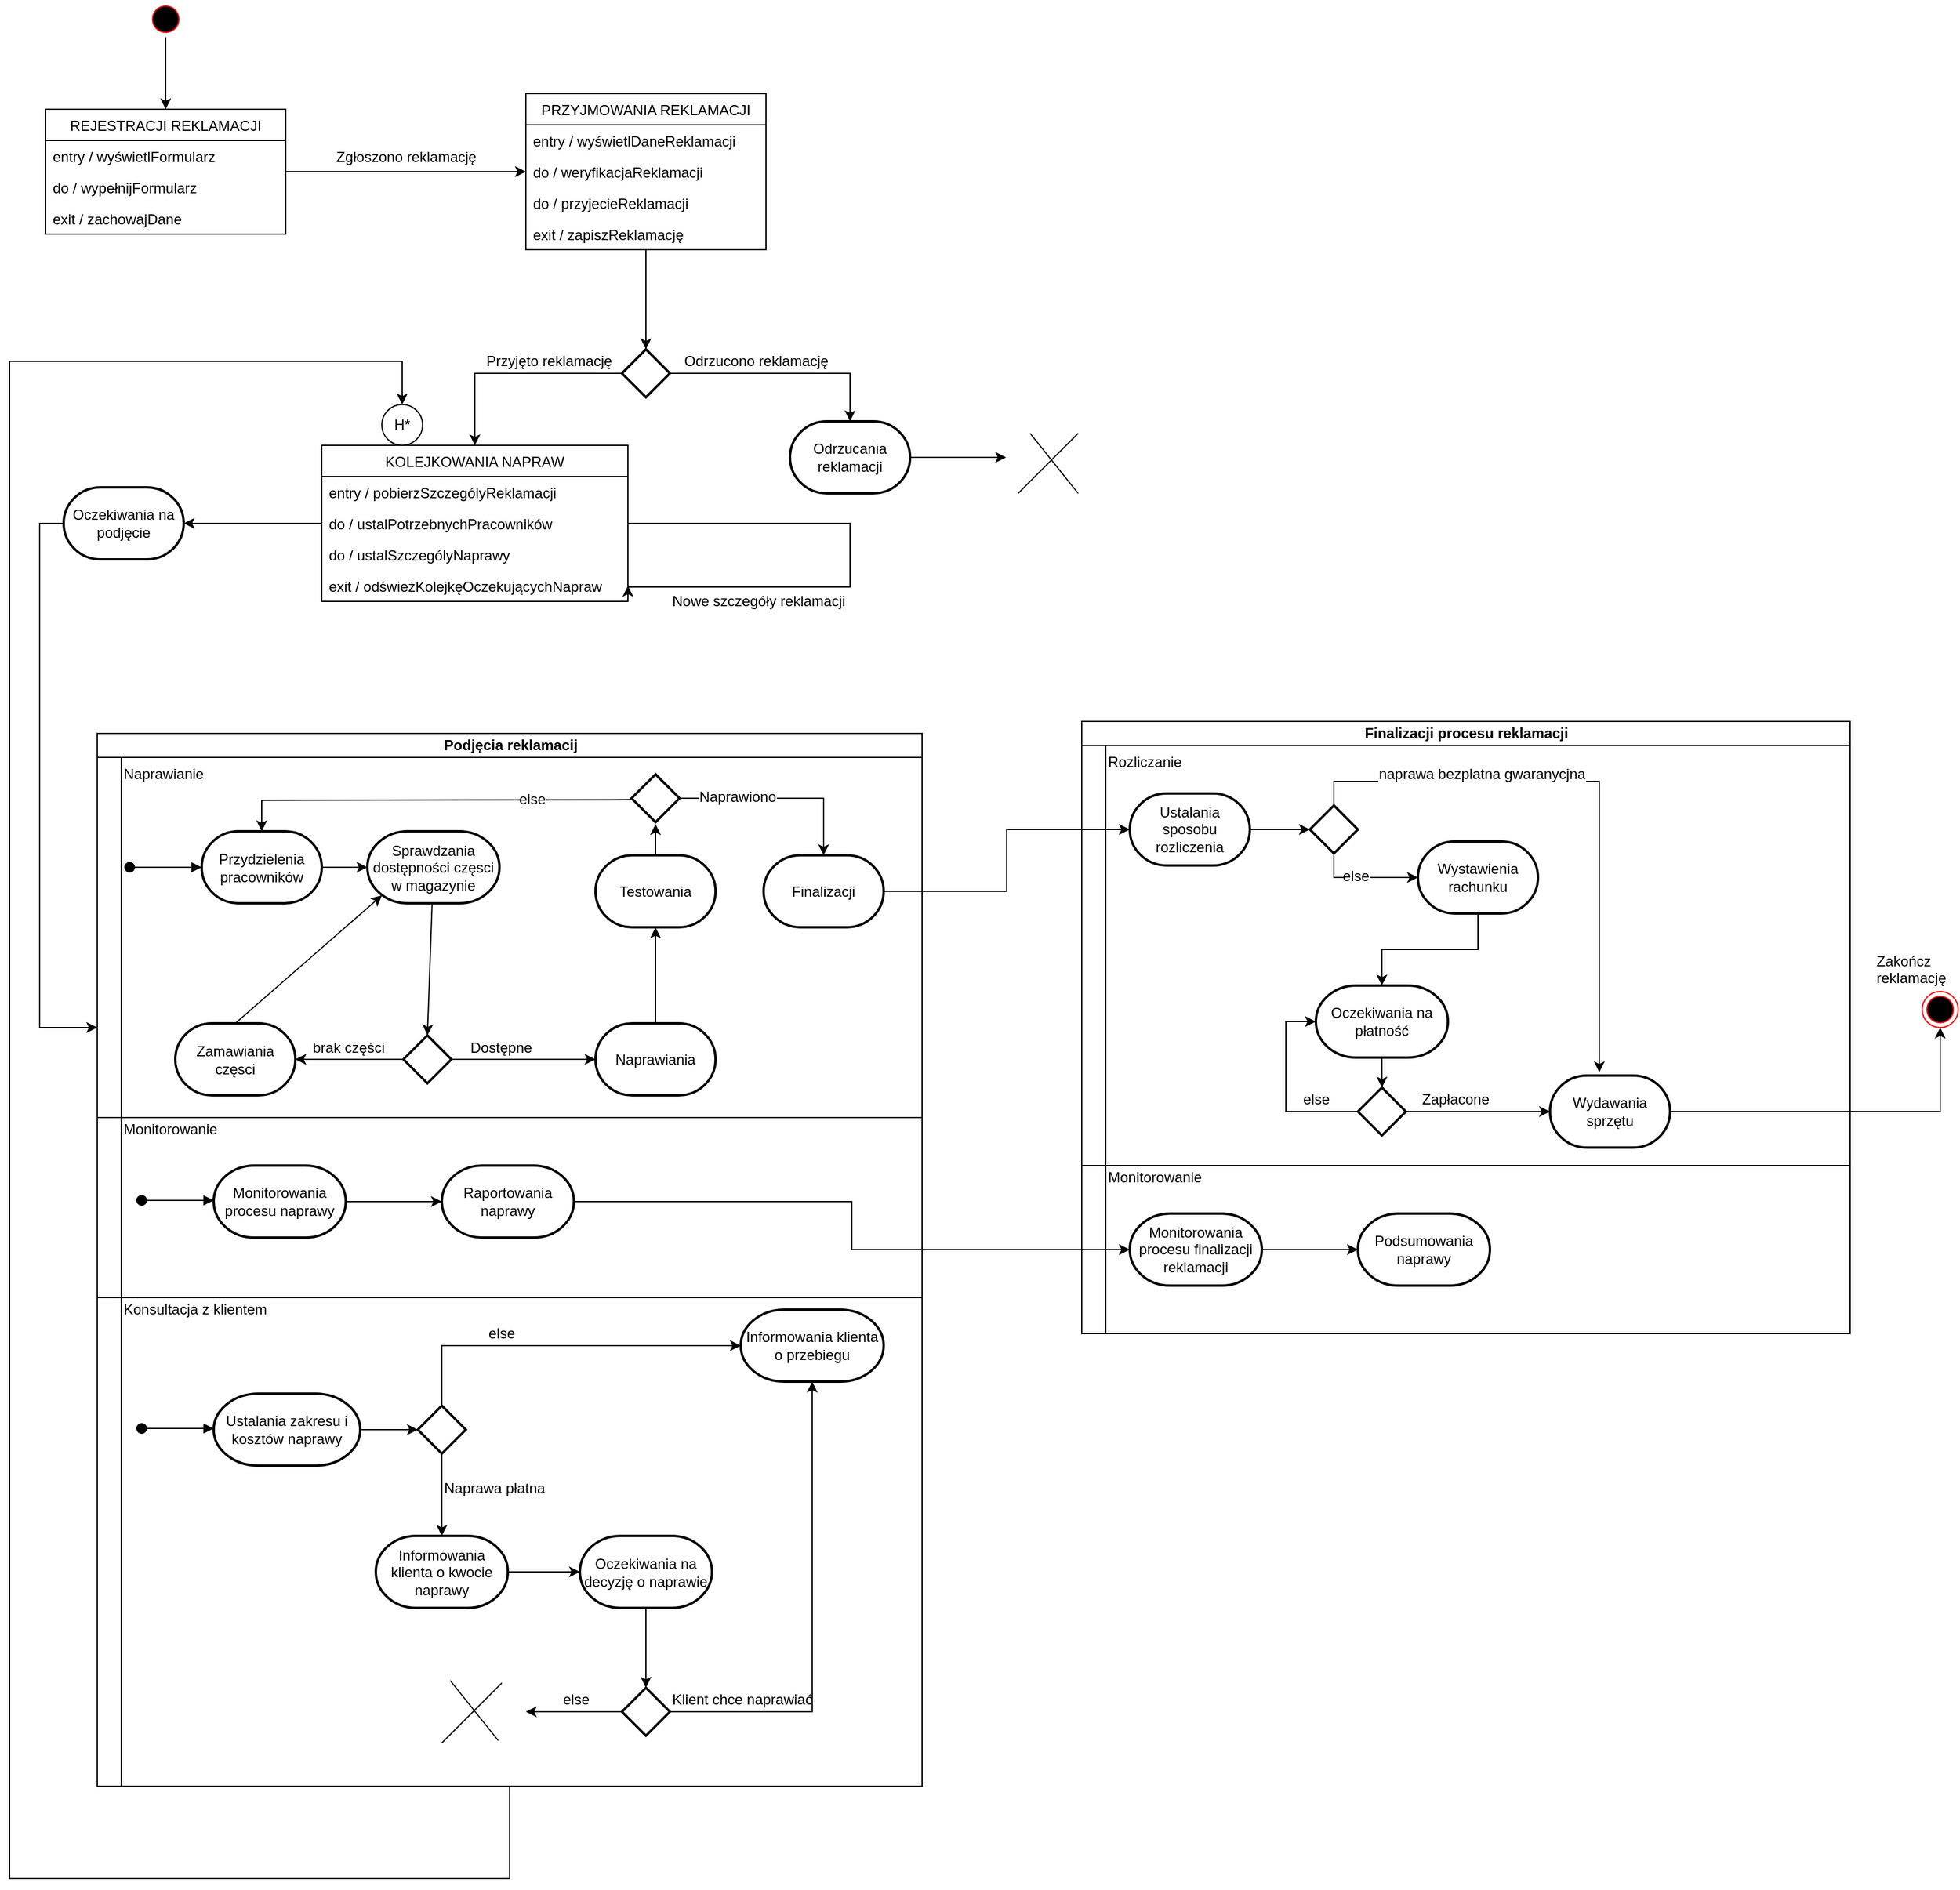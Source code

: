 <mxfile version="12.2.7" type="github" pages="1">
  <diagram id="sWQhrweaTxJVkF64-w0S" name="Strona-1">
    <mxGraphModel dx="1408" dy="910" grid="0" gridSize="10" guides="1" tooltips="1" connect="1" arrows="1" fold="1" page="0" pageScale="1" pageWidth="827" pageHeight="1169" math="0" shadow="0">
      <root>
        <mxCell id="0"/>
        <mxCell id="1" parent="0"/>
        <mxCell id="pL-gyyNDuQEbKSg_tsTS-9" value="" style="edgeStyle=orthogonalEdgeStyle;rounded=0;orthogonalLoop=1;jettySize=auto;html=1;" parent="1" source="pL-gyyNDuQEbKSg_tsTS-1" target="pL-gyyNDuQEbKSg_tsTS-5" edge="1">
          <mxGeometry relative="1" as="geometry"/>
        </mxCell>
        <mxCell id="pL-gyyNDuQEbKSg_tsTS-13" value="Zgłoszono reklamację" style="text;html=1;resizable=0;points=[];align=center;verticalAlign=middle;labelBackgroundColor=#ffffff;" parent="pL-gyyNDuQEbKSg_tsTS-9" vertex="1" connectable="0">
          <mxGeometry x="-0.258" y="1" relative="1" as="geometry">
            <mxPoint x="26" y="-11" as="offset"/>
          </mxGeometry>
        </mxCell>
        <mxCell id="pL-gyyNDuQEbKSg_tsTS-1" value="REJESTRACJI REKLAMACJI" style="swimlane;fontStyle=0;childLayout=stackLayout;horizontal=1;startSize=26;fillColor=none;horizontalStack=0;resizeParent=1;resizeParentMax=0;resizeLast=0;collapsible=1;marginBottom=0;" parent="1" vertex="1">
          <mxGeometry x="60" y="190" width="200" height="104" as="geometry"/>
        </mxCell>
        <mxCell id="pL-gyyNDuQEbKSg_tsTS-2" value="entry / wyświetlFormularz" style="text;strokeColor=none;fillColor=none;align=left;verticalAlign=top;spacingLeft=4;spacingRight=4;overflow=hidden;rotatable=0;points=[[0,0.5],[1,0.5]];portConstraint=eastwest;" parent="pL-gyyNDuQEbKSg_tsTS-1" vertex="1">
          <mxGeometry y="26" width="200" height="26" as="geometry"/>
        </mxCell>
        <mxCell id="pL-gyyNDuQEbKSg_tsTS-3" value="do / wypełnijFormularz" style="text;strokeColor=none;fillColor=none;align=left;verticalAlign=top;spacingLeft=4;spacingRight=4;overflow=hidden;rotatable=0;points=[[0,0.5],[1,0.5]];portConstraint=eastwest;" parent="pL-gyyNDuQEbKSg_tsTS-1" vertex="1">
          <mxGeometry y="52" width="200" height="26" as="geometry"/>
        </mxCell>
        <mxCell id="pL-gyyNDuQEbKSg_tsTS-4" value="exit / zachowajDane" style="text;strokeColor=none;fillColor=none;align=left;verticalAlign=top;spacingLeft=4;spacingRight=4;overflow=hidden;rotatable=0;points=[[0,0.5],[1,0.5]];portConstraint=eastwest;" parent="pL-gyyNDuQEbKSg_tsTS-1" vertex="1">
          <mxGeometry y="78" width="200" height="26" as="geometry"/>
        </mxCell>
        <mxCell id="gvi44fqBy3mtaU1irPAX-25" value="KOLEJKOWANIA NAPRAW" style="swimlane;fontStyle=0;childLayout=stackLayout;horizontal=1;startSize=26;fillColor=none;horizontalStack=0;resizeParent=1;resizeParentMax=0;resizeLast=0;collapsible=1;marginBottom=0;" parent="1" vertex="1">
          <mxGeometry x="290" y="470" width="255" height="130" as="geometry"/>
        </mxCell>
        <mxCell id="gvi44fqBy3mtaU1irPAX-26" value="entry / pobierzSzczególyReklamacji" style="text;strokeColor=none;fillColor=none;align=left;verticalAlign=top;spacingLeft=4;spacingRight=4;overflow=hidden;rotatable=0;points=[[0,0.5],[1,0.5]];portConstraint=eastwest;" parent="gvi44fqBy3mtaU1irPAX-25" vertex="1">
          <mxGeometry y="26" width="255" height="26" as="geometry"/>
        </mxCell>
        <mxCell id="gvi44fqBy3mtaU1irPAX-32" style="edgeStyle=orthogonalEdgeStyle;rounded=0;orthogonalLoop=1;jettySize=auto;html=1;exitX=1;exitY=0.5;exitDx=0;exitDy=0;entryX=1;entryY=0.5;entryDx=0;entryDy=0;" parent="gvi44fqBy3mtaU1irPAX-25" source="gvi44fqBy3mtaU1irPAX-27" target="gvi44fqBy3mtaU1irPAX-28" edge="1">
          <mxGeometry relative="1" as="geometry">
            <Array as="points">
              <mxPoint x="440" y="65"/>
              <mxPoint x="440" y="118"/>
            </Array>
          </mxGeometry>
        </mxCell>
        <mxCell id="gvi44fqBy3mtaU1irPAX-27" value="do / ustalPotrzebnychPracowników" style="text;strokeColor=none;fillColor=none;align=left;verticalAlign=top;spacingLeft=4;spacingRight=4;overflow=hidden;rotatable=0;points=[[0,0.5],[1,0.5]];portConstraint=eastwest;" parent="gvi44fqBy3mtaU1irPAX-25" vertex="1">
          <mxGeometry y="52" width="255" height="26" as="geometry"/>
        </mxCell>
        <mxCell id="gvi44fqBy3mtaU1irPAX-31" value="do / ustalSzczególyNaprawy" style="text;strokeColor=none;fillColor=none;align=left;verticalAlign=top;spacingLeft=4;spacingRight=4;overflow=hidden;rotatable=0;points=[[0,0.5],[1,0.5]];portConstraint=eastwest;" parent="gvi44fqBy3mtaU1irPAX-25" vertex="1">
          <mxGeometry y="78" width="255" height="26" as="geometry"/>
        </mxCell>
        <mxCell id="gvi44fqBy3mtaU1irPAX-28" value="exit / odświeżKolejkęOczekującychNapraw" style="text;strokeColor=none;fillColor=none;align=left;verticalAlign=top;spacingLeft=4;spacingRight=4;overflow=hidden;rotatable=0;points=[[0,0.5],[1,0.5]];portConstraint=eastwest;" parent="gvi44fqBy3mtaU1irPAX-25" vertex="1">
          <mxGeometry y="104" width="255" height="26" as="geometry"/>
        </mxCell>
        <mxCell id="gvi44fqBy3mtaU1irPAX-14" value="" style="edgeStyle=orthogonalEdgeStyle;rounded=0;orthogonalLoop=1;jettySize=auto;html=1;" parent="1" source="pL-gyyNDuQEbKSg_tsTS-5" edge="1">
          <mxGeometry relative="1" as="geometry">
            <mxPoint x="560" y="390" as="targetPoint"/>
          </mxGeometry>
        </mxCell>
        <mxCell id="pL-gyyNDuQEbKSg_tsTS-5" value="PRZYJMOWANIA REKLAMACJI" style="swimlane;fontStyle=0;childLayout=stackLayout;horizontal=1;startSize=26;fillColor=none;horizontalStack=0;resizeParent=1;resizeParentMax=0;resizeLast=0;collapsible=1;marginBottom=0;" parent="1" vertex="1">
          <mxGeometry x="460" y="177" width="200" height="130" as="geometry">
            <mxRectangle x="460" y="177" width="201" height="26" as="alternateBounds"/>
          </mxGeometry>
        </mxCell>
        <mxCell id="pL-gyyNDuQEbKSg_tsTS-6" value="entry / wyświetlDaneReklamacji" style="text;strokeColor=none;fillColor=none;align=left;verticalAlign=top;spacingLeft=4;spacingRight=4;overflow=hidden;rotatable=0;points=[[0,0.5],[1,0.5]];portConstraint=eastwest;" parent="pL-gyyNDuQEbKSg_tsTS-5" vertex="1">
          <mxGeometry y="26" width="200" height="26" as="geometry"/>
        </mxCell>
        <mxCell id="pL-gyyNDuQEbKSg_tsTS-7" value="do / weryfikacjaReklamacji" style="text;strokeColor=none;fillColor=none;align=left;verticalAlign=top;spacingLeft=4;spacingRight=4;overflow=hidden;rotatable=0;points=[[0,0.5],[1,0.5]];portConstraint=eastwest;" parent="pL-gyyNDuQEbKSg_tsTS-5" vertex="1">
          <mxGeometry y="52" width="200" height="26" as="geometry"/>
        </mxCell>
        <mxCell id="pL-gyyNDuQEbKSg_tsTS-8" value="do / przyjecieReklamacji" style="text;strokeColor=none;fillColor=none;align=left;verticalAlign=top;spacingLeft=4;spacingRight=4;overflow=hidden;rotatable=0;points=[[0,0.5],[1,0.5]];portConstraint=eastwest;" parent="pL-gyyNDuQEbKSg_tsTS-5" vertex="1">
          <mxGeometry y="78" width="200" height="26" as="geometry"/>
        </mxCell>
        <mxCell id="pL-gyyNDuQEbKSg_tsTS-10" value="exit / zapiszReklamację" style="text;strokeColor=none;fillColor=none;align=left;verticalAlign=top;spacingLeft=4;spacingRight=4;overflow=hidden;rotatable=0;points=[[0,0.5],[1,0.5]];portConstraint=eastwest;" parent="pL-gyyNDuQEbKSg_tsTS-5" vertex="1">
          <mxGeometry y="104" width="200" height="26" as="geometry"/>
        </mxCell>
        <mxCell id="pL-gyyNDuQEbKSg_tsTS-99" style="edgeStyle=orthogonalEdgeStyle;rounded=0;orthogonalLoop=1;jettySize=auto;html=1;exitX=0;exitY=0.5;exitDx=0;exitDy=0;exitPerimeter=0;entryX=0;entryY=0.75;entryDx=0;entryDy=0;" parent="1" source="pL-gyyNDuQEbKSg_tsTS-12" target="pL-gyyNDuQEbKSg_tsTS-23" edge="1">
          <mxGeometry relative="1" as="geometry"/>
        </mxCell>
        <mxCell id="pL-gyyNDuQEbKSg_tsTS-12" value="Oczekiwania na podjęcie" style="strokeWidth=2;html=1;shape=mxgraph.flowchart.terminator;whiteSpace=wrap;" parent="1" vertex="1">
          <mxGeometry x="75" y="505" width="100" height="60" as="geometry"/>
        </mxCell>
        <mxCell id="pL-gyyNDuQEbKSg_tsTS-15" style="rounded=0;orthogonalLoop=1;jettySize=auto;html=1;exitX=0;exitY=0.5;exitDx=0;exitDy=0;exitPerimeter=0;edgeStyle=orthogonalEdgeStyle;entryX=0.5;entryY=0;entryDx=0;entryDy=0;" parent="1" source="gvi44fqBy3mtaU1irPAX-7" target="gvi44fqBy3mtaU1irPAX-25" edge="1">
          <mxGeometry relative="1" as="geometry">
            <mxPoint x="460" y="460" as="targetPoint"/>
          </mxGeometry>
        </mxCell>
        <mxCell id="pL-gyyNDuQEbKSg_tsTS-18" value="Przyjęto reklamację" style="text;html=1;resizable=0;points=[];align=center;verticalAlign=middle;labelBackgroundColor=#ffffff;" parent="pL-gyyNDuQEbKSg_tsTS-15" vertex="1" connectable="0">
          <mxGeometry x="-0.263" y="1" relative="1" as="geometry">
            <mxPoint x="6" y="-11" as="offset"/>
          </mxGeometry>
        </mxCell>
        <mxCell id="pL-gyyNDuQEbKSg_tsTS-22" value="Podjęcia reklamacij" style="swimlane;html=1;childLayout=stackLayout;resizeParent=1;resizeParentMax=0;horizontal=1;startSize=20;horizontalStack=0;" parent="1" vertex="1">
          <mxGeometry x="103" y="710" width="687" height="877" as="geometry"/>
        </mxCell>
        <mxCell id="pL-gyyNDuQEbKSg_tsTS-23" value="" style="swimlane;html=1;startSize=20;horizontal=0;" parent="pL-gyyNDuQEbKSg_tsTS-22" vertex="1">
          <mxGeometry y="20" width="687" height="300" as="geometry"/>
        </mxCell>
        <mxCell id="pL-gyyNDuQEbKSg_tsTS-40" style="edgeStyle=none;rounded=0;orthogonalLoop=1;jettySize=auto;html=1;exitX=1;exitY=0.5;exitDx=0;exitDy=0;exitPerimeter=0;entryX=0;entryY=0.5;entryDx=0;entryDy=0;entryPerimeter=0;" parent="pL-gyyNDuQEbKSg_tsTS-23" source="pL-gyyNDuQEbKSg_tsTS-26" target="pL-gyyNDuQEbKSg_tsTS-27" edge="1">
          <mxGeometry relative="1" as="geometry"/>
        </mxCell>
        <mxCell id="pL-gyyNDuQEbKSg_tsTS-26" value="Przydzielenia pracowników" style="strokeWidth=2;html=1;shape=mxgraph.flowchart.terminator;whiteSpace=wrap;" parent="pL-gyyNDuQEbKSg_tsTS-23" vertex="1">
          <mxGeometry x="87" y="61.5" width="100" height="60" as="geometry"/>
        </mxCell>
        <mxCell id="pL-gyyNDuQEbKSg_tsTS-29" value="" style="edgeStyle=none;rounded=0;orthogonalLoop=1;jettySize=auto;html=1;entryX=0.5;entryY=0;entryDx=0;entryDy=0;entryPerimeter=0;" parent="pL-gyyNDuQEbKSg_tsTS-23" source="pL-gyyNDuQEbKSg_tsTS-27" target="pL-gyyNDuQEbKSg_tsTS-30" edge="1">
          <mxGeometry relative="1" as="geometry">
            <mxPoint x="275" y="121.5" as="targetPoint"/>
          </mxGeometry>
        </mxCell>
        <mxCell id="pL-gyyNDuQEbKSg_tsTS-27" value="Sprawdzania dostępności częsci w magazynie" style="strokeWidth=2;html=1;shape=mxgraph.flowchart.terminator;whiteSpace=wrap;" parent="pL-gyyNDuQEbKSg_tsTS-23" vertex="1">
          <mxGeometry x="225" y="61.5" width="110" height="60" as="geometry"/>
        </mxCell>
        <mxCell id="pL-gyyNDuQEbKSg_tsTS-32" value="" style="edgeStyle=none;rounded=0;orthogonalLoop=1;jettySize=auto;html=1;entryX=0;entryY=0.5;entryDx=0;entryDy=0;entryPerimeter=0;" parent="pL-gyyNDuQEbKSg_tsTS-23" source="pL-gyyNDuQEbKSg_tsTS-30" target="pL-gyyNDuQEbKSg_tsTS-42" edge="1">
          <mxGeometry relative="1" as="geometry">
            <mxPoint x="375" y="251.5" as="targetPoint"/>
          </mxGeometry>
        </mxCell>
        <mxCell id="pL-gyyNDuQEbKSg_tsTS-39" value="Dostępne" style="text;html=1;resizable=0;points=[];align=center;verticalAlign=middle;labelBackgroundColor=#ffffff;" parent="pL-gyyNDuQEbKSg_tsTS-32" vertex="1" connectable="0">
          <mxGeometry x="-0.45" y="3" relative="1" as="geometry">
            <mxPoint x="8" y="-7" as="offset"/>
          </mxGeometry>
        </mxCell>
        <mxCell id="pL-gyyNDuQEbKSg_tsTS-34" value="" style="edgeStyle=none;rounded=0;orthogonalLoop=1;jettySize=auto;html=1;entryX=1;entryY=0.5;entryDx=0;entryDy=0;entryPerimeter=0;" parent="pL-gyyNDuQEbKSg_tsTS-23" source="pL-gyyNDuQEbKSg_tsTS-30" target="pL-gyyNDuQEbKSg_tsTS-36" edge="1">
          <mxGeometry relative="1" as="geometry">
            <mxPoint x="175" y="251.5" as="targetPoint"/>
          </mxGeometry>
        </mxCell>
        <mxCell id="pL-gyyNDuQEbKSg_tsTS-35" value="brak części" style="text;html=1;resizable=0;points=[];align=center;verticalAlign=middle;labelBackgroundColor=#ffffff;" parent="pL-gyyNDuQEbKSg_tsTS-34" vertex="1" connectable="0">
          <mxGeometry x="0.275" y="-2" relative="1" as="geometry">
            <mxPoint x="11" y="-8" as="offset"/>
          </mxGeometry>
        </mxCell>
        <mxCell id="pL-gyyNDuQEbKSg_tsTS-30" value="" style="strokeWidth=2;html=1;shape=mxgraph.flowchart.decision;whiteSpace=wrap;" parent="pL-gyyNDuQEbKSg_tsTS-23" vertex="1">
          <mxGeometry x="255" y="231.5" width="40" height="40" as="geometry"/>
        </mxCell>
        <mxCell id="pL-gyyNDuQEbKSg_tsTS-41" style="edgeStyle=none;rounded=0;orthogonalLoop=1;jettySize=auto;html=1;exitX=0.5;exitY=0;exitDx=0;exitDy=0;exitPerimeter=0;entryX=0.11;entryY=0.89;entryDx=0;entryDy=0;entryPerimeter=0;" parent="pL-gyyNDuQEbKSg_tsTS-23" source="pL-gyyNDuQEbKSg_tsTS-36" target="pL-gyyNDuQEbKSg_tsTS-27" edge="1">
          <mxGeometry relative="1" as="geometry"/>
        </mxCell>
        <mxCell id="pL-gyyNDuQEbKSg_tsTS-36" value="Zamawiania częsci" style="strokeWidth=2;html=1;shape=mxgraph.flowchart.terminator;whiteSpace=wrap;" parent="pL-gyyNDuQEbKSg_tsTS-23" vertex="1">
          <mxGeometry x="65" y="221.5" width="100" height="60" as="geometry"/>
        </mxCell>
        <mxCell id="pL-gyyNDuQEbKSg_tsTS-87" value="" style="edgeStyle=none;rounded=0;orthogonalLoop=1;jettySize=auto;html=1;" parent="pL-gyyNDuQEbKSg_tsTS-23" source="pL-gyyNDuQEbKSg_tsTS-42" target="pL-gyyNDuQEbKSg_tsTS-86" edge="1">
          <mxGeometry relative="1" as="geometry"/>
        </mxCell>
        <mxCell id="pL-gyyNDuQEbKSg_tsTS-42" value="Naprawiania" style="strokeWidth=2;html=1;shape=mxgraph.flowchart.terminator;whiteSpace=wrap;" parent="pL-gyyNDuQEbKSg_tsTS-23" vertex="1">
          <mxGeometry x="415" y="221.5" width="100" height="60" as="geometry"/>
        </mxCell>
        <mxCell id="pL-gyyNDuQEbKSg_tsTS-89" style="edgeStyle=none;rounded=0;orthogonalLoop=1;jettySize=auto;html=1;exitX=0.5;exitY=0;exitDx=0;exitDy=0;exitPerimeter=0;entryX=0.5;entryY=1;entryDx=0;entryDy=0;entryPerimeter=0;" parent="pL-gyyNDuQEbKSg_tsTS-23" source="pL-gyyNDuQEbKSg_tsTS-86" edge="1">
          <mxGeometry relative="1" as="geometry">
            <mxPoint x="465" y="55.5" as="targetPoint"/>
          </mxGeometry>
        </mxCell>
        <mxCell id="pL-gyyNDuQEbKSg_tsTS-86" value="Testowania" style="strokeWidth=2;html=1;shape=mxgraph.flowchart.terminator;whiteSpace=wrap;" parent="pL-gyyNDuQEbKSg_tsTS-23" vertex="1">
          <mxGeometry x="415" y="81.5" width="100" height="60" as="geometry"/>
        </mxCell>
        <mxCell id="pL-gyyNDuQEbKSg_tsTS-43" value="Naprawianie" style="text;html=1;resizable=0;points=[];autosize=1;align=left;verticalAlign=top;spacingTop=-4;" parent="pL-gyyNDuQEbKSg_tsTS-23" vertex="1">
          <mxGeometry x="20" y="4" width="90" height="20" as="geometry"/>
        </mxCell>
        <mxCell id="gvi44fqBy3mtaU1irPAX-40" style="rounded=0;orthogonalLoop=1;jettySize=auto;html=1;exitX=0;exitY=0.5;exitDx=0;exitDy=0;exitPerimeter=0;entryX=0.5;entryY=0;entryDx=0;entryDy=0;entryPerimeter=0;edgeStyle=orthogonalEdgeStyle;" parent="pL-gyyNDuQEbKSg_tsTS-23" target="pL-gyyNDuQEbKSg_tsTS-26" edge="1">
          <mxGeometry relative="1" as="geometry">
            <mxPoint x="445" y="35.167" as="sourcePoint"/>
          </mxGeometry>
        </mxCell>
        <mxCell id="gvi44fqBy3mtaU1irPAX-41" value="else" style="text;html=1;resizable=0;points=[];align=center;verticalAlign=middle;labelBackgroundColor=#ffffff;" parent="gvi44fqBy3mtaU1irPAX-40" vertex="1" connectable="0">
          <mxGeometry x="-0.503" y="-1" relative="1" as="geometry">
            <mxPoint as="offset"/>
          </mxGeometry>
        </mxCell>
        <mxCell id="pL-gyyNDuQEbKSg_tsTS-88" value="" style="strokeWidth=2;html=1;shape=mxgraph.flowchart.decision;whiteSpace=wrap;" parent="pL-gyyNDuQEbKSg_tsTS-23" vertex="1">
          <mxGeometry x="445" y="14" width="40" height="40" as="geometry"/>
        </mxCell>
        <mxCell id="pL-gyyNDuQEbKSg_tsTS-93" value="Finalizacji" style="strokeWidth=2;html=1;shape=mxgraph.flowchart.terminator;whiteSpace=wrap;" parent="pL-gyyNDuQEbKSg_tsTS-23" vertex="1">
          <mxGeometry x="555" y="81.5" width="100" height="60" as="geometry"/>
        </mxCell>
        <mxCell id="pL-gyyNDuQEbKSg_tsTS-92" style="edgeStyle=orthogonalEdgeStyle;rounded=0;orthogonalLoop=1;jettySize=auto;html=1;exitX=1;exitY=0.5;exitDx=0;exitDy=0;exitPerimeter=0;entryX=0.5;entryY=0;entryDx=0;entryDy=0;entryPerimeter=0;" parent="pL-gyyNDuQEbKSg_tsTS-23" source="pL-gyyNDuQEbKSg_tsTS-88" target="pL-gyyNDuQEbKSg_tsTS-93" edge="1">
          <mxGeometry relative="1" as="geometry">
            <mxPoint x="585" y="81.5" as="targetPoint"/>
            <mxPoint x="485" y="35.167" as="sourcePoint"/>
          </mxGeometry>
        </mxCell>
        <mxCell id="pL-gyyNDuQEbKSg_tsTS-94" value="Naprawiono" style="text;html=1;resizable=0;points=[];align=center;verticalAlign=middle;labelBackgroundColor=#ffffff;" parent="pL-gyyNDuQEbKSg_tsTS-92" vertex="1" connectable="0">
          <mxGeometry x="-0.434" y="1" relative="1" as="geometry">
            <mxPoint as="offset"/>
          </mxGeometry>
        </mxCell>
        <mxCell id="gvi44fqBy3mtaU1irPAX-43" value="" style="html=1;verticalAlign=bottom;startArrow=oval;startFill=1;endArrow=block;startSize=8;" parent="pL-gyyNDuQEbKSg_tsTS-23" edge="1">
          <mxGeometry width="60" relative="1" as="geometry">
            <mxPoint x="27" y="91.5" as="sourcePoint"/>
            <mxPoint x="87" y="91.5" as="targetPoint"/>
          </mxGeometry>
        </mxCell>
        <mxCell id="pL-gyyNDuQEbKSg_tsTS-24" value="" style="swimlane;html=1;startSize=20;horizontal=0;" parent="pL-gyyNDuQEbKSg_tsTS-22" vertex="1">
          <mxGeometry y="320" width="687" height="150" as="geometry"/>
        </mxCell>
        <mxCell id="pL-gyyNDuQEbKSg_tsTS-44" value="Monitorowanie" style="text;html=1;resizable=0;points=[];autosize=1;align=left;verticalAlign=top;spacingTop=-4;" parent="pL-gyyNDuQEbKSg_tsTS-24" vertex="1">
          <mxGeometry x="20" width="100" height="20" as="geometry"/>
        </mxCell>
        <mxCell id="pL-gyyNDuQEbKSg_tsTS-50" value="" style="edgeStyle=none;rounded=0;orthogonalLoop=1;jettySize=auto;html=1;" parent="pL-gyyNDuQEbKSg_tsTS-24" source="pL-gyyNDuQEbKSg_tsTS-47" target="pL-gyyNDuQEbKSg_tsTS-49" edge="1">
          <mxGeometry relative="1" as="geometry"/>
        </mxCell>
        <mxCell id="pL-gyyNDuQEbKSg_tsTS-47" value="Monitorowania procesu naprawy" style="strokeWidth=2;html=1;shape=mxgraph.flowchart.terminator;whiteSpace=wrap;" parent="pL-gyyNDuQEbKSg_tsTS-24" vertex="1">
          <mxGeometry x="97" y="40" width="110" height="60" as="geometry"/>
        </mxCell>
        <mxCell id="pL-gyyNDuQEbKSg_tsTS-49" value="Raportowania naprawy" style="strokeWidth=2;html=1;shape=mxgraph.flowchart.terminator;whiteSpace=wrap;" parent="pL-gyyNDuQEbKSg_tsTS-24" vertex="1">
          <mxGeometry x="287" y="40" width="110" height="60" as="geometry"/>
        </mxCell>
        <mxCell id="gvi44fqBy3mtaU1irPAX-42" value="" style="html=1;verticalAlign=bottom;startArrow=oval;startFill=1;endArrow=block;startSize=8;" parent="pL-gyyNDuQEbKSg_tsTS-24" edge="1">
          <mxGeometry width="60" relative="1" as="geometry">
            <mxPoint x="37" y="69" as="sourcePoint"/>
            <mxPoint x="97" y="69" as="targetPoint"/>
          </mxGeometry>
        </mxCell>
        <mxCell id="gvi44fqBy3mtaU1irPAX-51" value="" style="swimlane;html=1;startSize=20;horizontal=0;" parent="pL-gyyNDuQEbKSg_tsTS-22" vertex="1">
          <mxGeometry y="470" width="687" height="407" as="geometry"/>
        </mxCell>
        <mxCell id="gvi44fqBy3mtaU1irPAX-52" value="Konsultacja z klientem" style="text;html=1;resizable=0;points=[];autosize=1;align=left;verticalAlign=top;spacingTop=-4;" parent="gvi44fqBy3mtaU1irPAX-51" vertex="1">
          <mxGeometry x="20" width="130" height="20" as="geometry"/>
        </mxCell>
        <mxCell id="gvi44fqBy3mtaU1irPAX-58" value="" style="edgeStyle=orthogonalEdgeStyle;rounded=0;orthogonalLoop=1;jettySize=auto;html=1;" parent="gvi44fqBy3mtaU1irPAX-51" source="gvi44fqBy3mtaU1irPAX-54" target="gvi44fqBy3mtaU1irPAX-57" edge="1">
          <mxGeometry relative="1" as="geometry"/>
        </mxCell>
        <mxCell id="gvi44fqBy3mtaU1irPAX-54" value="Ustalania zakresu i kosztów naprawy" style="strokeWidth=2;html=1;shape=mxgraph.flowchart.terminator;whiteSpace=wrap;" parent="gvi44fqBy3mtaU1irPAX-51" vertex="1">
          <mxGeometry x="97" y="80" width="122" height="60" as="geometry"/>
        </mxCell>
        <mxCell id="xycbsDEWHMF1KdgtCTJN-8" style="edgeStyle=orthogonalEdgeStyle;rounded=0;orthogonalLoop=1;jettySize=auto;html=1;exitX=1;exitY=0.5;exitDx=0;exitDy=0;exitPerimeter=0;entryX=0;entryY=0.5;entryDx=0;entryDy=0;entryPerimeter=0;" edge="1" parent="gvi44fqBy3mtaU1irPAX-51" source="gvi44fqBy3mtaU1irPAX-55" target="xycbsDEWHMF1KdgtCTJN-6">
          <mxGeometry relative="1" as="geometry"/>
        </mxCell>
        <mxCell id="gvi44fqBy3mtaU1irPAX-55" value="Informowania klienta o kwocie naprawy" style="strokeWidth=2;html=1;shape=mxgraph.flowchart.terminator;whiteSpace=wrap;" parent="gvi44fqBy3mtaU1irPAX-51" vertex="1">
          <mxGeometry x="232" y="198.5" width="110" height="60" as="geometry"/>
        </mxCell>
        <mxCell id="xycbsDEWHMF1KdgtCTJN-14" style="edgeStyle=orthogonalEdgeStyle;rounded=0;orthogonalLoop=1;jettySize=auto;html=1;exitX=0.5;exitY=1;exitDx=0;exitDy=0;exitPerimeter=0;entryX=0.5;entryY=0;entryDx=0;entryDy=0;entryPerimeter=0;" edge="1" parent="gvi44fqBy3mtaU1irPAX-51" source="xycbsDEWHMF1KdgtCTJN-6" target="xycbsDEWHMF1KdgtCTJN-13">
          <mxGeometry relative="1" as="geometry"/>
        </mxCell>
        <mxCell id="xycbsDEWHMF1KdgtCTJN-6" value="&lt;span style=&quot;text-align: left ; white-space: nowrap&quot;&gt;Oczekiwania na&lt;/span&gt;&lt;br style=&quot;text-align: left ; white-space: nowrap&quot;&gt;&lt;span style=&quot;text-align: left ; white-space: nowrap&quot;&gt;decyzję o naprawie&lt;/span&gt;" style="strokeWidth=2;html=1;shape=mxgraph.flowchart.terminator;whiteSpace=wrap;" vertex="1" parent="gvi44fqBy3mtaU1irPAX-51">
          <mxGeometry x="402" y="198.5" width="110" height="60" as="geometry"/>
        </mxCell>
        <mxCell id="gvi44fqBy3mtaU1irPAX-56" value="" style="html=1;verticalAlign=bottom;startArrow=oval;startFill=1;endArrow=block;startSize=8;" parent="gvi44fqBy3mtaU1irPAX-51" edge="1">
          <mxGeometry width="60" relative="1" as="geometry">
            <mxPoint x="37" y="109" as="sourcePoint"/>
            <mxPoint x="97" y="109" as="targetPoint"/>
          </mxGeometry>
        </mxCell>
        <mxCell id="xycbsDEWHMF1KdgtCTJN-1" style="edgeStyle=orthogonalEdgeStyle;rounded=0;orthogonalLoop=1;jettySize=auto;html=1;exitX=0.5;exitY=0;exitDx=0;exitDy=0;exitPerimeter=0;entryX=0;entryY=0.5;entryDx=0;entryDy=0;entryPerimeter=0;" edge="1" parent="gvi44fqBy3mtaU1irPAX-51" source="gvi44fqBy3mtaU1irPAX-57" target="gvi44fqBy3mtaU1irPAX-61">
          <mxGeometry relative="1" as="geometry"/>
        </mxCell>
        <mxCell id="xycbsDEWHMF1KdgtCTJN-15" style="edgeStyle=orthogonalEdgeStyle;rounded=0;orthogonalLoop=1;jettySize=auto;html=1;exitX=0.5;exitY=1;exitDx=0;exitDy=0;exitPerimeter=0;entryX=0.5;entryY=0;entryDx=0;entryDy=0;entryPerimeter=0;" edge="1" parent="gvi44fqBy3mtaU1irPAX-51" source="gvi44fqBy3mtaU1irPAX-57" target="gvi44fqBy3mtaU1irPAX-55">
          <mxGeometry relative="1" as="geometry"/>
        </mxCell>
        <mxCell id="gvi44fqBy3mtaU1irPAX-57" value="" style="strokeWidth=2;html=1;shape=mxgraph.flowchart.decision;whiteSpace=wrap;" parent="gvi44fqBy3mtaU1irPAX-51" vertex="1">
          <mxGeometry x="267" y="90" width="40" height="40" as="geometry"/>
        </mxCell>
        <mxCell id="gvi44fqBy3mtaU1irPAX-61" value="Informowania klienta o przebiegu" style="strokeWidth=2;html=1;shape=mxgraph.flowchart.terminator;whiteSpace=wrap;" parent="gvi44fqBy3mtaU1irPAX-51" vertex="1">
          <mxGeometry x="536" y="10" width="119" height="60" as="geometry"/>
        </mxCell>
        <mxCell id="gvi44fqBy3mtaU1irPAX-64" value="else" style="text;html=1;resizable=0;points=[];autosize=1;align=left;verticalAlign=top;spacingTop=-4;" parent="gvi44fqBy3mtaU1irPAX-51" vertex="1">
          <mxGeometry x="323.5" y="20" width="40" height="20" as="geometry"/>
        </mxCell>
        <mxCell id="xycbsDEWHMF1KdgtCTJN-3" value="Naprawa płatna" style="text;html=1;resizable=0;points=[];autosize=1;align=left;verticalAlign=top;spacingTop=-4;" vertex="1" parent="gvi44fqBy3mtaU1irPAX-51">
          <mxGeometry x="287" y="149" width="94" height="14" as="geometry"/>
        </mxCell>
        <mxCell id="xycbsDEWHMF1KdgtCTJN-19" style="edgeStyle=orthogonalEdgeStyle;rounded=0;orthogonalLoop=1;jettySize=auto;html=1;exitX=1;exitY=0.5;exitDx=0;exitDy=0;exitPerimeter=0;" edge="1" parent="gvi44fqBy3mtaU1irPAX-51" source="xycbsDEWHMF1KdgtCTJN-13" target="gvi44fqBy3mtaU1irPAX-61">
          <mxGeometry relative="1" as="geometry"/>
        </mxCell>
        <mxCell id="xycbsDEWHMF1KdgtCTJN-22" value="" style="edgeStyle=orthogonalEdgeStyle;rounded=0;orthogonalLoop=1;jettySize=auto;html=1;" edge="1" parent="gvi44fqBy3mtaU1irPAX-51" source="xycbsDEWHMF1KdgtCTJN-13">
          <mxGeometry relative="1" as="geometry">
            <mxPoint x="357" y="345" as="targetPoint"/>
          </mxGeometry>
        </mxCell>
        <mxCell id="xycbsDEWHMF1KdgtCTJN-13" value="" style="strokeWidth=2;html=1;shape=mxgraph.flowchart.decision;whiteSpace=wrap;" vertex="1" parent="gvi44fqBy3mtaU1irPAX-51">
          <mxGeometry x="437" y="325" width="40" height="40" as="geometry"/>
        </mxCell>
        <mxCell id="xycbsDEWHMF1KdgtCTJN-20" value="Klient chce naprawiać" style="text;html=1;resizable=0;points=[];autosize=1;align=left;verticalAlign=top;spacingTop=-4;" vertex="1" parent="gvi44fqBy3mtaU1irPAX-51">
          <mxGeometry x="477" y="325" width="127" height="14" as="geometry"/>
        </mxCell>
        <mxCell id="xycbsDEWHMF1KdgtCTJN-23" value="else" style="text;html=1;resizable=0;points=[];autosize=1;align=left;verticalAlign=top;spacingTop=-4;" vertex="1" parent="gvi44fqBy3mtaU1irPAX-51">
          <mxGeometry x="386" y="325" width="32" height="14" as="geometry"/>
        </mxCell>
        <mxCell id="xycbsDEWHMF1KdgtCTJN-27" value="" style="endArrow=none;html=1;" edge="1" parent="gvi44fqBy3mtaU1irPAX-51">
          <mxGeometry width="50" height="50" relative="1" as="geometry">
            <mxPoint x="294" y="319" as="sourcePoint"/>
            <mxPoint x="334" y="369" as="targetPoint"/>
          </mxGeometry>
        </mxCell>
        <mxCell id="xycbsDEWHMF1KdgtCTJN-26" value="" style="endArrow=none;html=1;" edge="1" parent="gvi44fqBy3mtaU1irPAX-51">
          <mxGeometry width="50" height="50" relative="1" as="geometry">
            <mxPoint x="287" y="371" as="sourcePoint"/>
            <mxPoint x="337" y="321" as="targetPoint"/>
          </mxGeometry>
        </mxCell>
        <mxCell id="pL-gyyNDuQEbKSg_tsTS-65" value="Finalizacji procesu reklamacji" style="swimlane;html=1;childLayout=stackLayout;resizeParent=1;resizeParentMax=0;horizontal=1;startSize=20;horizontalStack=0;" parent="1" vertex="1">
          <mxGeometry x="923" y="700" width="640" height="510" as="geometry"/>
        </mxCell>
        <mxCell id="pL-gyyNDuQEbKSg_tsTS-66" value="" style="swimlane;html=1;startSize=20;horizontal=0;" parent="pL-gyyNDuQEbKSg_tsTS-65" vertex="1">
          <mxGeometry y="20" width="640" height="350" as="geometry"/>
        </mxCell>
        <mxCell id="pL-gyyNDuQEbKSg_tsTS-110" style="edgeStyle=orthogonalEdgeStyle;rounded=0;orthogonalLoop=1;jettySize=auto;html=1;exitX=0.5;exitY=1;exitDx=0;exitDy=0;exitPerimeter=0;entryX=0.5;entryY=0;entryDx=0;entryDy=0;entryPerimeter=0;" parent="pL-gyyNDuQEbKSg_tsTS-66" source="pL-gyyNDuQEbKSg_tsTS-68" target="pL-gyyNDuQEbKSg_tsTS-70" edge="1">
          <mxGeometry relative="1" as="geometry"/>
        </mxCell>
        <mxCell id="pL-gyyNDuQEbKSg_tsTS-68" value="Wystawienia rachunku" style="strokeWidth=2;html=1;shape=mxgraph.flowchart.terminator;whiteSpace=wrap;" parent="pL-gyyNDuQEbKSg_tsTS-66" vertex="1">
          <mxGeometry x="280" y="80" width="100" height="60" as="geometry"/>
        </mxCell>
        <mxCell id="pL-gyyNDuQEbKSg_tsTS-69" value="" style="edgeStyle=none;rounded=0;orthogonalLoop=1;jettySize=auto;html=1;entryX=0.5;entryY=0;entryDx=0;entryDy=0;entryPerimeter=0;" parent="pL-gyyNDuQEbKSg_tsTS-66" source="pL-gyyNDuQEbKSg_tsTS-70" target="pL-gyyNDuQEbKSg_tsTS-75" edge="1">
          <mxGeometry relative="1" as="geometry">
            <mxPoint x="250" y="175" as="targetPoint"/>
          </mxGeometry>
        </mxCell>
        <mxCell id="pL-gyyNDuQEbKSg_tsTS-70" value="Oczekiwania na płatność" style="strokeWidth=2;html=1;shape=mxgraph.flowchart.terminator;whiteSpace=wrap;" parent="pL-gyyNDuQEbKSg_tsTS-66" vertex="1">
          <mxGeometry x="195" y="200" width="110" height="60" as="geometry"/>
        </mxCell>
        <mxCell id="pL-gyyNDuQEbKSg_tsTS-71" value="" style="edgeStyle=none;rounded=0;orthogonalLoop=1;jettySize=auto;html=1;entryX=0;entryY=0.5;entryDx=0;entryDy=0;entryPerimeter=0;" parent="pL-gyyNDuQEbKSg_tsTS-66" source="pL-gyyNDuQEbKSg_tsTS-75" target="pL-gyyNDuQEbKSg_tsTS-78" edge="1">
          <mxGeometry relative="1" as="geometry">
            <mxPoint x="350" y="305" as="targetPoint"/>
          </mxGeometry>
        </mxCell>
        <mxCell id="pL-gyyNDuQEbKSg_tsTS-72" value="Zapłacone" style="text;html=1;resizable=0;points=[];align=center;verticalAlign=middle;labelBackgroundColor=#ffffff;" parent="pL-gyyNDuQEbKSg_tsTS-71" vertex="1" connectable="0">
          <mxGeometry x="-0.45" y="3" relative="1" as="geometry">
            <mxPoint x="8" y="-7" as="offset"/>
          </mxGeometry>
        </mxCell>
        <mxCell id="pL-gyyNDuQEbKSg_tsTS-73" value="" style="edgeStyle=orthogonalEdgeStyle;rounded=0;orthogonalLoop=1;jettySize=auto;html=1;entryX=0;entryY=0.5;entryDx=0;entryDy=0;entryPerimeter=0;" parent="pL-gyyNDuQEbKSg_tsTS-66" source="pL-gyyNDuQEbKSg_tsTS-75" target="pL-gyyNDuQEbKSg_tsTS-70" edge="1">
          <mxGeometry relative="1" as="geometry">
            <mxPoint x="150" y="225" as="targetPoint"/>
            <Array as="points">
              <mxPoint x="170" y="305"/>
              <mxPoint x="170" y="230"/>
            </Array>
          </mxGeometry>
        </mxCell>
        <mxCell id="pL-gyyNDuQEbKSg_tsTS-74" value="else" style="text;html=1;resizable=0;points=[];align=center;verticalAlign=middle;labelBackgroundColor=#ffffff;" parent="pL-gyyNDuQEbKSg_tsTS-73" vertex="1" connectable="0">
          <mxGeometry x="0.275" y="-2" relative="1" as="geometry">
            <mxPoint x="23" y="32" as="offset"/>
          </mxGeometry>
        </mxCell>
        <mxCell id="pL-gyyNDuQEbKSg_tsTS-75" value="" style="strokeWidth=2;html=1;shape=mxgraph.flowchart.decision;whiteSpace=wrap;" parent="pL-gyyNDuQEbKSg_tsTS-66" vertex="1">
          <mxGeometry x="230" y="285" width="40" height="40" as="geometry"/>
        </mxCell>
        <mxCell id="pL-gyyNDuQEbKSg_tsTS-78" value="Wydawania sprzętu" style="strokeWidth=2;html=1;shape=mxgraph.flowchart.terminator;whiteSpace=wrap;" parent="pL-gyyNDuQEbKSg_tsTS-66" vertex="1">
          <mxGeometry x="390" y="275" width="100" height="60" as="geometry"/>
        </mxCell>
        <mxCell id="pL-gyyNDuQEbKSg_tsTS-79" value="Rozliczanie" style="text;html=1;resizable=0;points=[];autosize=1;align=left;verticalAlign=top;spacingTop=-4;" parent="pL-gyyNDuQEbKSg_tsTS-66" vertex="1">
          <mxGeometry x="20" y="4" width="80" height="20" as="geometry"/>
        </mxCell>
        <mxCell id="pL-gyyNDuQEbKSg_tsTS-106" style="edgeStyle=orthogonalEdgeStyle;rounded=0;orthogonalLoop=1;jettySize=auto;html=1;exitX=1;exitY=0.5;exitDx=0;exitDy=0;exitPerimeter=0;entryX=0;entryY=0.5;entryDx=0;entryDy=0;entryPerimeter=0;" parent="pL-gyyNDuQEbKSg_tsTS-66" source="pL-gyyNDuQEbKSg_tsTS-100" target="pL-gyyNDuQEbKSg_tsTS-101" edge="1">
          <mxGeometry relative="1" as="geometry"/>
        </mxCell>
        <mxCell id="pL-gyyNDuQEbKSg_tsTS-100" value="Ustalania sposobu rozliczenia" style="strokeWidth=2;html=1;shape=mxgraph.flowchart.terminator;whiteSpace=wrap;" parent="pL-gyyNDuQEbKSg_tsTS-66" vertex="1">
          <mxGeometry x="40" y="40" width="100" height="60" as="geometry"/>
        </mxCell>
        <mxCell id="pL-gyyNDuQEbKSg_tsTS-104" style="edgeStyle=orthogonalEdgeStyle;rounded=0;orthogonalLoop=1;jettySize=auto;html=1;exitX=0.5;exitY=0;exitDx=0;exitDy=0;exitPerimeter=0;entryX=0.411;entryY=-0.045;entryDx=0;entryDy=0;entryPerimeter=0;" parent="pL-gyyNDuQEbKSg_tsTS-66" source="pL-gyyNDuQEbKSg_tsTS-101" target="pL-gyyNDuQEbKSg_tsTS-78" edge="1">
          <mxGeometry relative="1" as="geometry"/>
        </mxCell>
        <mxCell id="pL-gyyNDuQEbKSg_tsTS-105" value="naprawa bezpłatna gwaranycjna" style="text;html=1;resizable=0;points=[];align=center;verticalAlign=middle;labelBackgroundColor=#ffffff;" parent="pL-gyyNDuQEbKSg_tsTS-104" vertex="1" connectable="0">
          <mxGeometry x="-0.553" y="3" relative="1" as="geometry">
            <mxPoint x="34.5" y="-3" as="offset"/>
          </mxGeometry>
        </mxCell>
        <mxCell id="pL-gyyNDuQEbKSg_tsTS-107" style="edgeStyle=orthogonalEdgeStyle;rounded=0;orthogonalLoop=1;jettySize=auto;html=1;exitX=0.5;exitY=1;exitDx=0;exitDy=0;exitPerimeter=0;entryX=0;entryY=0.5;entryDx=0;entryDy=0;entryPerimeter=0;" parent="pL-gyyNDuQEbKSg_tsTS-66" source="pL-gyyNDuQEbKSg_tsTS-101" target="pL-gyyNDuQEbKSg_tsTS-68" edge="1">
          <mxGeometry relative="1" as="geometry"/>
        </mxCell>
        <mxCell id="pL-gyyNDuQEbKSg_tsTS-109" value="else" style="text;html=1;resizable=0;points=[];align=center;verticalAlign=middle;labelBackgroundColor=#ffffff;" parent="pL-gyyNDuQEbKSg_tsTS-107" vertex="1" connectable="0">
          <mxGeometry x="-0.156" y="1" relative="1" as="geometry">
            <mxPoint as="offset"/>
          </mxGeometry>
        </mxCell>
        <mxCell id="pL-gyyNDuQEbKSg_tsTS-101" value="" style="strokeWidth=2;html=1;shape=mxgraph.flowchart.decision;whiteSpace=wrap;" parent="pL-gyyNDuQEbKSg_tsTS-66" vertex="1">
          <mxGeometry x="190" y="50" width="40" height="40" as="geometry"/>
        </mxCell>
        <mxCell id="pL-gyyNDuQEbKSg_tsTS-80" value="" style="swimlane;html=1;startSize=20;horizontal=0;" parent="pL-gyyNDuQEbKSg_tsTS-65" vertex="1">
          <mxGeometry y="370" width="640" height="140" as="geometry"/>
        </mxCell>
        <mxCell id="pL-gyyNDuQEbKSg_tsTS-81" value="Monitorowanie" style="text;html=1;resizable=0;points=[];autosize=1;align=left;verticalAlign=top;spacingTop=-4;" parent="pL-gyyNDuQEbKSg_tsTS-80" vertex="1">
          <mxGeometry x="20" width="100" height="20" as="geometry"/>
        </mxCell>
        <mxCell id="pL-gyyNDuQEbKSg_tsTS-82" value="" style="edgeStyle=none;rounded=0;orthogonalLoop=1;jettySize=auto;html=1;" parent="pL-gyyNDuQEbKSg_tsTS-80" source="pL-gyyNDuQEbKSg_tsTS-83" target="pL-gyyNDuQEbKSg_tsTS-84" edge="1">
          <mxGeometry relative="1" as="geometry"/>
        </mxCell>
        <mxCell id="pL-gyyNDuQEbKSg_tsTS-83" value="Monitorowania procesu finalizacji reklamacji" style="strokeWidth=2;html=1;shape=mxgraph.flowchart.terminator;whiteSpace=wrap;" parent="pL-gyyNDuQEbKSg_tsTS-80" vertex="1">
          <mxGeometry x="40" y="40" width="110" height="60" as="geometry"/>
        </mxCell>
        <mxCell id="pL-gyyNDuQEbKSg_tsTS-84" value="Podsumowania naprawy" style="strokeWidth=2;html=1;shape=mxgraph.flowchart.terminator;whiteSpace=wrap;" parent="pL-gyyNDuQEbKSg_tsTS-80" vertex="1">
          <mxGeometry x="230" y="40" width="110" height="60" as="geometry"/>
        </mxCell>
        <mxCell id="pL-gyyNDuQEbKSg_tsTS-95" style="edgeStyle=orthogonalEdgeStyle;rounded=0;orthogonalLoop=1;jettySize=auto;html=1;exitX=1;exitY=0.5;exitDx=0;exitDy=0;exitPerimeter=0;entryX=0.5;entryY=1;entryDx=0;entryDy=0;" parent="1" source="pL-gyyNDuQEbKSg_tsTS-78" target="gvi44fqBy3mtaU1irPAX-6" edge="1">
          <mxGeometry relative="1" as="geometry">
            <mxPoint x="1583" y="940" as="targetPoint"/>
            <Array as="points">
              <mxPoint x="1638" y="1025"/>
            </Array>
          </mxGeometry>
        </mxCell>
        <mxCell id="pL-gyyNDuQEbKSg_tsTS-96" value="Zakończ &lt;br&gt;reklamację" style="text;html=1;resizable=0;points=[];autosize=1;align=left;verticalAlign=top;spacingTop=-4;" parent="1" vertex="1">
          <mxGeometry x="1583" y="890" width="70" height="30" as="geometry"/>
        </mxCell>
        <mxCell id="pL-gyyNDuQEbKSg_tsTS-98" style="edgeStyle=orthogonalEdgeStyle;rounded=0;orthogonalLoop=1;jettySize=auto;html=1;exitX=1;exitY=0.5;exitDx=0;exitDy=0;exitPerimeter=0;entryX=0;entryY=0.5;entryDx=0;entryDy=0;entryPerimeter=0;" parent="1" source="pL-gyyNDuQEbKSg_tsTS-49" target="pL-gyyNDuQEbKSg_tsTS-83" edge="1">
          <mxGeometry relative="1" as="geometry"/>
        </mxCell>
        <mxCell id="pL-gyyNDuQEbKSg_tsTS-111" style="edgeStyle=orthogonalEdgeStyle;rounded=0;orthogonalLoop=1;jettySize=auto;html=1;exitX=1;exitY=0.5;exitDx=0;exitDy=0;exitPerimeter=0;entryX=0;entryY=0.5;entryDx=0;entryDy=0;entryPerimeter=0;" parent="1" source="pL-gyyNDuQEbKSg_tsTS-93" target="pL-gyyNDuQEbKSg_tsTS-100" edge="1">
          <mxGeometry relative="1" as="geometry"/>
        </mxCell>
        <mxCell id="gvi44fqBy3mtaU1irPAX-24" value="" style="edgeStyle=orthogonalEdgeStyle;rounded=0;orthogonalLoop=1;jettySize=auto;html=1;" parent="1" source="gvi44fqBy3mtaU1irPAX-1" target="pL-gyyNDuQEbKSg_tsTS-1" edge="1">
          <mxGeometry relative="1" as="geometry"/>
        </mxCell>
        <mxCell id="gvi44fqBy3mtaU1irPAX-1" value="" style="ellipse;html=1;shape=startState;fillColor=#000000;strokeColor=#ff0000;" parent="1" vertex="1">
          <mxGeometry x="145" y="100" width="30" height="30" as="geometry"/>
        </mxCell>
        <mxCell id="gvi44fqBy3mtaU1irPAX-6" value="" style="ellipse;html=1;shape=endState;fillColor=#000000;strokeColor=#ff0000;" parent="1" vertex="1">
          <mxGeometry x="1623" y="925" width="30" height="30" as="geometry"/>
        </mxCell>
        <mxCell id="gvi44fqBy3mtaU1irPAX-16" style="edgeStyle=orthogonalEdgeStyle;rounded=0;orthogonalLoop=1;jettySize=auto;html=1;exitX=1;exitY=0.5;exitDx=0;exitDy=0;exitPerimeter=0;entryX=0.5;entryY=0;entryDx=0;entryDy=0;entryPerimeter=0;" parent="1" source="gvi44fqBy3mtaU1irPAX-7" target="gvi44fqBy3mtaU1irPAX-15" edge="1">
          <mxGeometry relative="1" as="geometry"/>
        </mxCell>
        <mxCell id="gvi44fqBy3mtaU1irPAX-7" value="" style="strokeWidth=2;html=1;shape=mxgraph.flowchart.decision;whiteSpace=wrap;" parent="1" vertex="1">
          <mxGeometry x="540" y="390" width="40" height="40" as="geometry"/>
        </mxCell>
        <mxCell id="gvi44fqBy3mtaU1irPAX-19" value="" style="edgeStyle=orthogonalEdgeStyle;rounded=0;orthogonalLoop=1;jettySize=auto;html=1;" parent="1" source="gvi44fqBy3mtaU1irPAX-15" edge="1">
          <mxGeometry relative="1" as="geometry">
            <mxPoint x="860" y="480" as="targetPoint"/>
          </mxGeometry>
        </mxCell>
        <mxCell id="gvi44fqBy3mtaU1irPAX-15" value="Odrzucania reklamacji" style="strokeWidth=2;html=1;shape=mxgraph.flowchart.terminator;whiteSpace=wrap;" parent="1" vertex="1">
          <mxGeometry x="680" y="450" width="100" height="60" as="geometry"/>
        </mxCell>
        <mxCell id="gvi44fqBy3mtaU1irPAX-17" value="Odrzucono reklamację" style="text;html=1;resizable=0;points=[];autosize=1;align=left;verticalAlign=top;spacingTop=-4;" parent="1" vertex="1">
          <mxGeometry x="590" y="390" width="140" height="20" as="geometry"/>
        </mxCell>
        <mxCell id="gvi44fqBy3mtaU1irPAX-22" value="" style="endArrow=none;html=1;" parent="1" edge="1">
          <mxGeometry width="50" height="50" relative="1" as="geometry">
            <mxPoint x="870" y="510" as="sourcePoint"/>
            <mxPoint x="920" y="460" as="targetPoint"/>
          </mxGeometry>
        </mxCell>
        <mxCell id="gvi44fqBy3mtaU1irPAX-23" value="" style="endArrow=none;html=1;" parent="1" edge="1">
          <mxGeometry width="50" height="50" relative="1" as="geometry">
            <mxPoint x="880" y="460" as="sourcePoint"/>
            <mxPoint x="920" y="510" as="targetPoint"/>
          </mxGeometry>
        </mxCell>
        <mxCell id="gvi44fqBy3mtaU1irPAX-33" value="Nowe szczegóły reklamacji" style="text;html=1;resizable=0;points=[];autosize=1;align=left;verticalAlign=top;spacingTop=-4;" parent="1" vertex="1">
          <mxGeometry x="580" y="590" width="160" height="20" as="geometry"/>
        </mxCell>
        <mxCell id="gvi44fqBy3mtaU1irPAX-36" style="edgeStyle=orthogonalEdgeStyle;rounded=0;orthogonalLoop=1;jettySize=auto;html=1;exitX=0;exitY=0.5;exitDx=0;exitDy=0;entryX=1;entryY=0.5;entryDx=0;entryDy=0;entryPerimeter=0;" parent="1" source="gvi44fqBy3mtaU1irPAX-27" target="pL-gyyNDuQEbKSg_tsTS-12" edge="1">
          <mxGeometry relative="1" as="geometry"/>
        </mxCell>
        <mxCell id="gvi44fqBy3mtaU1irPAX-37" style="edgeStyle=orthogonalEdgeStyle;rounded=0;orthogonalLoop=1;jettySize=auto;html=1;exitX=0.5;exitY=1;exitDx=0;exitDy=0;entryX=0.5;entryY=0;entryDx=0;entryDy=0;" parent="1" source="gvi44fqBy3mtaU1irPAX-51" target="gvi44fqBy3mtaU1irPAX-39" edge="1">
          <mxGeometry relative="1" as="geometry">
            <mxPoint x="300" y="380" as="targetPoint"/>
            <Array as="points">
              <mxPoint x="447" y="1664"/>
              <mxPoint x="30" y="1664"/>
              <mxPoint x="30" y="400"/>
              <mxPoint x="357" y="400"/>
            </Array>
          </mxGeometry>
        </mxCell>
        <mxCell id="gvi44fqBy3mtaU1irPAX-39" value="H*" style="ellipse;whiteSpace=wrap;html=1;aspect=fixed;" parent="1" vertex="1">
          <mxGeometry x="340" y="436" width="34" height="34" as="geometry"/>
        </mxCell>
      </root>
    </mxGraphModel>
  </diagram>
</mxfile>
